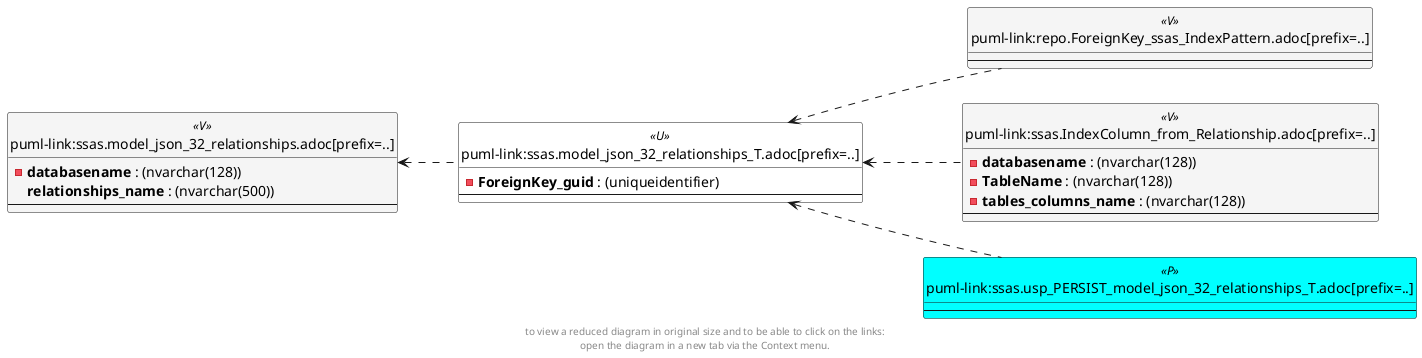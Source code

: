 @startuml
left to right direction
'top to bottom direction
hide circle
'avoide "." issues:
set namespaceSeparator none


skinparam class {
  BackgroundColor White
  BackgroundColor<<FN>> Yellow
  BackgroundColor<<FS>> Yellow
  BackgroundColor<<FT>> LightGray
  BackgroundColor<<IF>> Yellow
  BackgroundColor<<IS>> Yellow
  BackgroundColor<<P>> Aqua
  BackgroundColor<<PC>> Aqua
  BackgroundColor<<SN>> Yellow
  BackgroundColor<<SO>> SlateBlue
  BackgroundColor<<TF>> LightGray
  BackgroundColor<<TR>> Tomato
  BackgroundColor<<U>> White
  BackgroundColor<<V>> WhiteSmoke
  BackgroundColor<<X>> Aqua
}


entity "puml-link:repo.ForeignKey_ssas_IndexPattern.adoc[prefix=..]" as repo.ForeignKey_ssas_IndexPattern << V >> {
  --
}

entity "puml-link:ssas.IndexColumn_from_Relationship.adoc[prefix=..]" as ssas.IndexColumn_from_Relationship << V >> {
  - **databasename** : (nvarchar(128))
  - **TableName** : (nvarchar(128))
  - **tables_columns_name** : (nvarchar(128))
  --
}

entity "puml-link:ssas.model_json_32_relationships.adoc[prefix=..]" as ssas.model_json_32_relationships << V >> {
  - **databasename** : (nvarchar(128))
  **relationships_name** : (nvarchar(500))
  --
}

entity "puml-link:ssas.model_json_32_relationships_T.adoc[prefix=..]" as ssas.model_json_32_relationships_T << U >> {
  - **ForeignKey_guid** : (uniqueidentifier)
  --
}

entity "puml-link:ssas.usp_PERSIST_model_json_32_relationships_T.adoc[prefix=..]" as ssas.usp_PERSIST_model_json_32_relationships_T << P >> {
  --
}

ssas.model_json_32_relationships <.. ssas.model_json_32_relationships_T
ssas.model_json_32_relationships_T <.. ssas.IndexColumn_from_Relationship
ssas.model_json_32_relationships_T <.. repo.ForeignKey_ssas_IndexPattern
ssas.model_json_32_relationships_T <.. ssas.usp_PERSIST_model_json_32_relationships_T
footer
to view a reduced diagram in original size and to be able to click on the links:
open the diagram in a new tab via the Context menu.
end footer

@enduml

